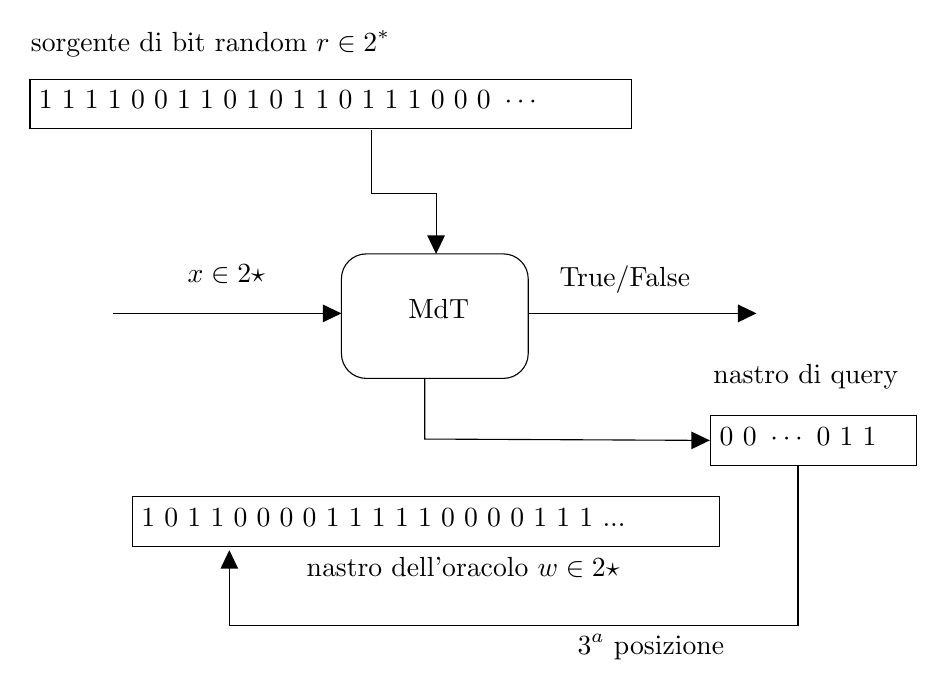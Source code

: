 \begin{tikzpicture}[x=0.75pt,y=0.75pt,yscale=-1,xscale=1]
	\draw (280,152) .. controls (280,145.37) and (285.37,140) .. (292,140) -- (358,140) .. controls (364.63,140) and (370,145.37) .. (370,152) -- (370,188) .. controls (370,194.63) and (364.63,200) .. (358,200) -- (292,200) .. controls (285.37,200) and (280,194.63) .. (280,188) -- cycle ;
	\draw (170,168.67) -- (277,168.67) ;
	\draw [shift={(280,168.67)}, rotate = 180] [fill={rgb, 255:red, 0; green, 0; blue, 0 }  ][line width=0.08]  [draw opacity=0] (8.93,-4.29) -- (0,0) -- (8.93,4.29) -- cycle    ;
	\draw (370,168.67) -- (477,168.67) ;
	\draw [shift={(480,168.67)}, rotate = 180] [fill={rgb, 255:red, 0; green, 0; blue, 0 }  ][line width=0.08]  [draw opacity=0] (8.93,-4.29) -- (0,0) -- (8.93,4.29) -- cycle    ;
	\draw (320.13,199.88) -- (320.13,214.71) -- (320.13,229.21) -- (454.13,229.85) -- (454.5,229.85) ;
	\draw [shift={(457.5,229.85)}, rotate = 180] [fill={rgb, 255:red, 0; green, 0; blue, 0 }  ][line width=0.08]  [draw opacity=0] (8.93,-4.29) -- (0,0) -- (8.93,4.29) -- cycle    ;
	\draw (500,242.31) -- (500,319.25) -- (226,319.25) -- (226,285.75) ;
	\draw [shift={(226,282.75)}, rotate = 90] [fill={rgb, 255:red, 0; green, 0; blue, 0 }  ][line width=0.08]  [draw opacity=0] (8.93,-4.29) -- (0,0) -- (8.93,4.29) -- cycle    ;
	\draw (294.61,80.53) -- (294.61,111.03) -- (325.61,111.03) -- (325.61,137.03) ;
	\draw [shift={(325.61,140.03)}, rotate = 270] [fill={rgb, 255:red, 0; green, 0; blue, 0 }  ][line width=0.08]  [draw opacity=0] (8.93,-4.29) -- (0,0) -- (8.93,4.29) -- cycle    ;

	\draw (311,160.67) node [anchor=north west][inner sep=0.75pt]   [align=left] {MdT};
	\draw (204.67,144) node [anchor=north west][inner sep=0.75pt]   [align=left] {$\displaystyle x\in 2\star$};
	\draw (383.83,144.5) node [anchor=north west][inner sep=0.75pt]   [align=left] {True/False};
	\draw (179.33,257) -- (462.33,257) -- (462.33,281) -- (179.33,281) -- cycle  ;
	\draw (182.33,261.4) node [anchor=north west][inner sep=0.75pt]    {$1\ 0\ 1\ 1\ 0\ 0\ 0\ 0\ 1\ 1\ 1\ 1\ 1\ 0\ 0\ 0\ 0\ 1\ 1\ 1\ ...\ $};
	\draw (262,284.83) node [anchor=north west][inner sep=0.75pt]   [align=left] {nastro dell'oracolo $\displaystyle w\in 2\star$};
	\draw (458,218) -- (557,218) -- (557,242) -- (458,242) -- cycle  ;
	\draw (461,222.4) node [anchor=north west][inner sep=0.75pt]    {$0\ 0\ \cdots \ 0\ 1\ 1$};
	\draw (458,192) node [anchor=north west][inner sep=0.75pt]   [align=left] {nastro di query};
	\draw (392.5,322) node [anchor=north west][inner sep=0.75pt]   [align=left] {$\displaystyle 3^{a}$ posizione};
	\draw (129.94,55.78) -- (419.94,55.78) -- (419.94,79.78) -- (129.94,79.78) -- cycle  ;
	\draw (132.94,60.18) node [anchor=north west][inner sep=0.75pt]    {$1\ 1\ 1\ 1\ 0\ 0\ 1\ 1\ 0\ 1\ 0\ 1\ 1\ 0\ 1\ 1\ 1\ 0\ 0\ 0\ \cdots $};
	\draw (129.11,31.28) node [anchor=north west][inner sep=0.75pt]   [align=left] {sorgente di bit random $\displaystyle r\in 2^{*}$};
\end{tikzpicture}
